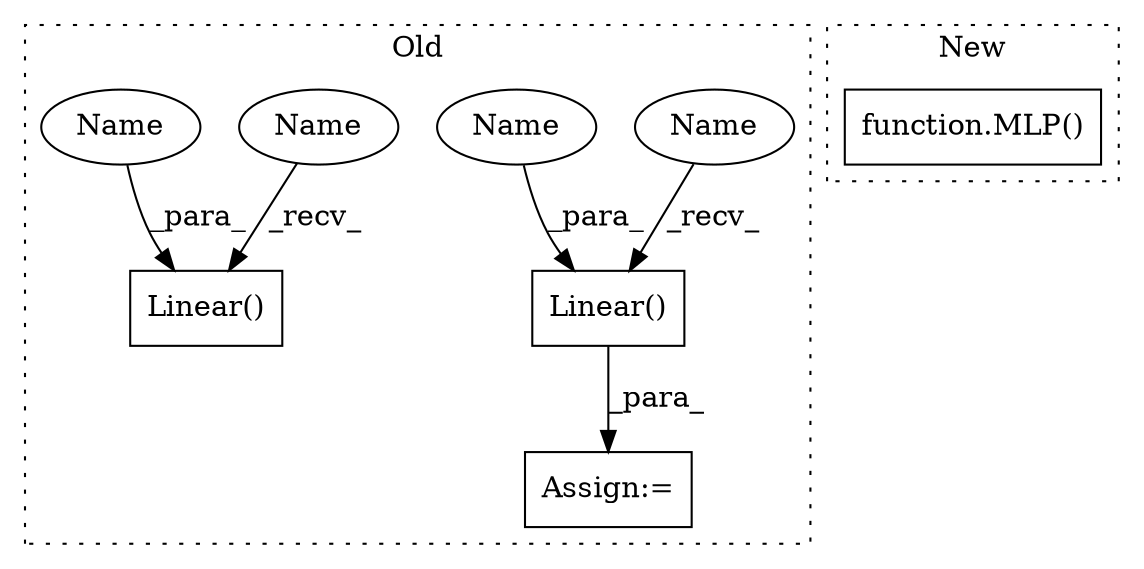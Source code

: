 digraph G {
subgraph cluster0 {
1 [label="Linear()" a="75" s="5289,5328" l="10,1" shape="box"];
3 [label="Linear()" a="75" s="5126,5165" l="10,1" shape="box"];
4 [label="Assign:=" a="68" s="5286" l="3" shape="box"];
5 [label="Name" a="87" s="5126" l="2" shape="ellipse"];
6 [label="Name" a="87" s="5289" l="2" shape="ellipse"];
7 [label="Name" a="87" s="5299" l="15" shape="ellipse"];
8 [label="Name" a="87" s="5150" l="15" shape="ellipse"];
label = "Old";
style="dotted";
}
subgraph cluster1 {
2 [label="function.MLP()" a="75" s="5668,5700" l="4,64" shape="box"];
label = "New";
style="dotted";
}
1 -> 4 [label="_para_"];
5 -> 3 [label="_recv_"];
6 -> 1 [label="_recv_"];
7 -> 1 [label="_para_"];
8 -> 3 [label="_para_"];
}